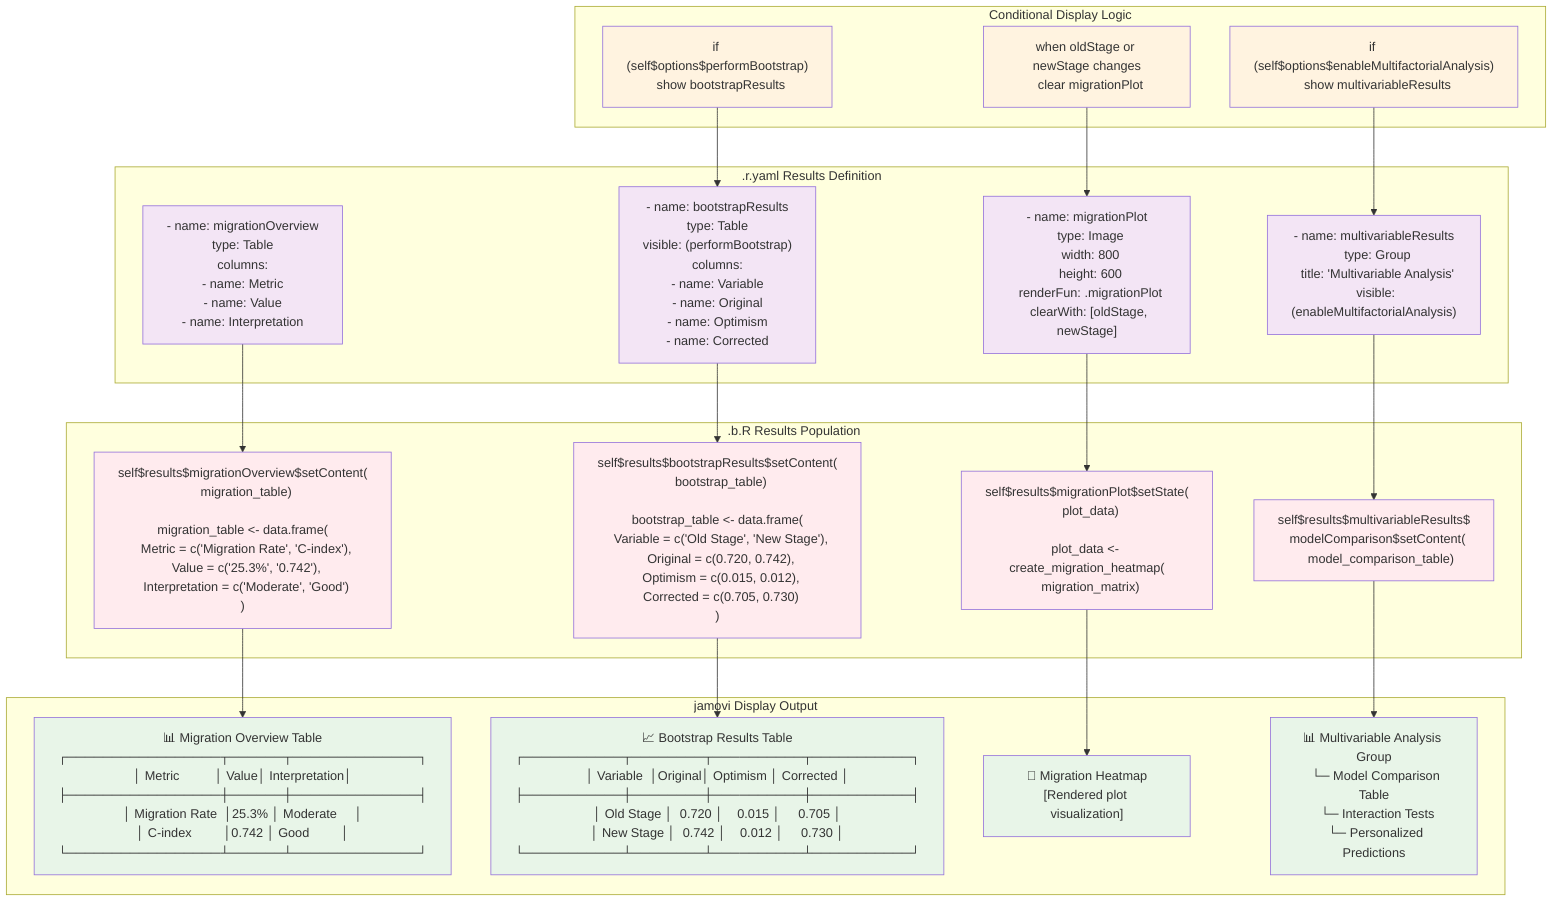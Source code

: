 graph TB
    subgraph ".r.yaml Results Definition"
        R1["- name: migrationOverview<br/>  type: Table<br/>  columns:<br/>    - name: Metric<br/>    - name: Value<br/>    - name: Interpretation"]
        R2["- name: bootstrapResults<br/>  type: Table<br/>  visible: (performBootstrap)<br/>  columns:<br/>    - name: Variable<br/>    - name: Original<br/>    - name: Optimism<br/>    - name: Corrected"]
        R3["- name: migrationPlot<br/>  type: Image<br/>  width: 800<br/>  height: 600<br/>  renderFun: .migrationPlot<br/>  clearWith: [oldStage, newStage]"]
        R4["- name: multivariableResults<br/>  type: Group<br/>  title: 'Multivariable Analysis'<br/>  visible: (enableMultifactorialAnalysis)"]
    end
    
    subgraph ".b.R Results Population"
        B1["self$results$migrationOverview$setContent(<br/>  migration_table)<br/><br/>migration_table <- data.frame(<br/>  Metric = c('Migration Rate', 'C-index'),<br/>  Value = c('25.3%', '0.742'),<br/>  Interpretation = c('Moderate', 'Good')<br/>)"]
        B2["self$results$bootstrapResults$setContent(<br/>  bootstrap_table)<br/><br/>bootstrap_table <- data.frame(<br/>  Variable = c('Old Stage', 'New Stage'),<br/>  Original = c(0.720, 0.742),<br/>  Optimism = c(0.015, 0.012),<br/>  Corrected = c(0.705, 0.730)<br/>)"]
        B3["self$results$migrationPlot$setState(<br/>  plot_data)<br/><br/>plot_data <- create_migration_heatmap(<br/>  migration_matrix)"]
        B4["self$results$multivariableResults$<br/>  modelComparison$setContent(<br/>    model_comparison_table)"]
    end
    
    subgraph "jamovi Display Output"
        D1["📊 Migration Overview Table<br/>┌─────────────────┬──────┬──────────────┐<br/>│ Metric          │ Value│ Interpretation│<br/>├─────────────────┼──────┼──────────────┤<br/>│ Migration Rate  │25.3% │ Moderate     │<br/>│ C-index         │0.742 │ Good         │<br/>└─────────────────┴──────┴──────────────┘"]
        D2["📈 Bootstrap Results Table<br/>┌───────────┬────────┬──────────┬───────────┐<br/>│ Variable  │Original│ Optimism │ Corrected │<br/>├───────────┼────────┼──────────┼───────────┤<br/>│ Old Stage │  0.720 │    0.015 │     0.705 │<br/>│ New Stage │  0.742 │    0.012 │     0.730 │<br/>└───────────┴────────┴──────────┴───────────┘"]
        D3["🎨 Migration Heatmap<br/>[Rendered plot visualization]"]
        D4["📊 Multivariable Analysis Group<br/>  └─ Model Comparison Table<br/>  └─ Interaction Tests<br/>  └─ Personalized Predictions"]
    end
    
    subgraph "Conditional Display Logic"
        C1["if (self$options$performBootstrap)<br/>  show bootstrapResults"]
        C2["if (self$options$enableMultifactorialAnalysis)<br/>  show multivariableResults"]
        C3["when oldStage or newStage changes<br/>  clear migrationPlot"]
    end
    
    R1 --> B1 --> D1
    R2 --> B2 --> D2
    R3 --> B3 --> D3
    R4 --> B4 --> D4
    
    C1 --> R2
    C2 --> R4
    C3 --> R3
    
    style R1 fill:#f3e5f5
    style R2 fill:#f3e5f5
    style R3 fill:#f3e5f5
    style R4 fill:#f3e5f5
    style B1 fill:#ffebee
    style B2 fill:#ffebee
    style B3 fill:#ffebee
    style B4 fill:#ffebee
    style D1 fill:#e8f5e8
    style D2 fill:#e8f5e8
    style D3 fill:#e8f5e8
    style D4 fill:#e8f5e8
    style C1 fill:#fff3e0
    style C2 fill:#fff3e0
    style C3 fill:#fff3e0